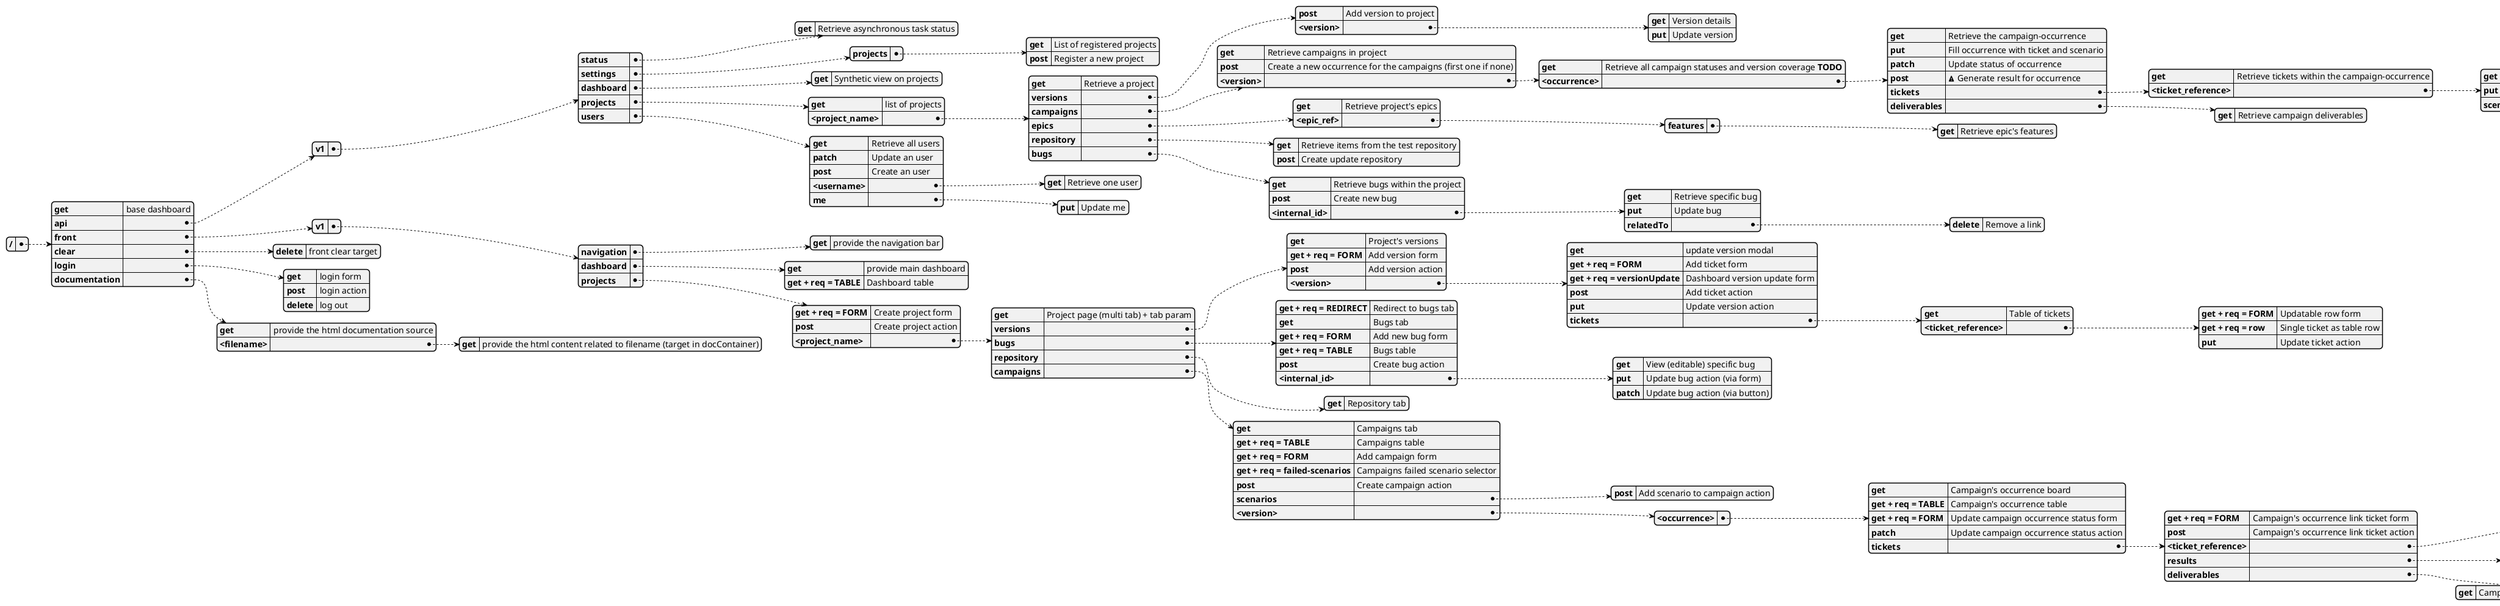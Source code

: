 @startjson
{
"/": {"get": "base dashboard",
      "api": {
        "v1": {
            "status": {
                "get": "Retrieve asynchronous task status"
            },
            "settings" : {
                "projects": {
                    "get": "List of registered projects",
                    "post": "Register a new project"
                    }
                },
            "dashboard": {
                "get": "Synthetic view on projects"
            },
            "projects": {
                "get": "list of projects",
                "<project_name>": {
                    "get": "Retrieve a project",
                    "versions": {
                        "post": "Add version to project",
                        "<version>": {
                            "get": "Version details",
                            "put": "Update version"
                        }
                    },
                    "campaigns": {
                        "get": "Retrieve campaigns in project",
                        "post": "Create a new occurrence for the campaigns (first one if none)",
                        "<version>": {
                            "get": "Retrieve all campaign statuses and version coverage **TODO**",
                            "<occurrence>": {
                                "get": "Retrieve the campaign-occurrence",
                                "put": "Fill occurrence with ticket and scenario",
                                "patch": "Update status of occurrence",
                                "post": "<&warning> Generate result for occurrence",
                                "tickets": {
                                    "get": "Retrieve tickets within the campaign-occurrence",
                                    "<ticket_reference>": {
                                        "get": "Retrieve ticket in the campaign-occurrence",
                                        "put": "Add scenario linked to ticket",
                                        "scenarios": {
                                            "<scenario_id>": {
                                                "get": "Retrieve current scenario update form",
                                                "status": {
                                                    "put": "Update scenario status"
                                                }
                                            }
                                        }
                                    }
                                },
                                "deliverables": {
                                    "get": "Retrieve campaign deliverables"
                                }
                            }
                        }
                    },
                    "epics": {
                        "get": "Retrieve project's epics",
                        "<epic_ref>": {
                            "features": {
                                "get": "Retrieve epic's features"
                            }
                        }
                    },
                    "repository":{
                        "get": "Retrieve items from the test repository",
                        "post": "Create update repository"
                    },
                    "bugs": {
                        "get": "Retrieve bugs within the project",
                        "post": "Create new bug",
                        "<internal_id>": {
                            "get":"Retrieve specific bug",
                            "put": "Update bug",
                            "relatedTo": {
                                "delete": "Remove a link"
                            }
                        }
                    }
                }
            },
            "users": {
                "get": "Retrieve all users",
                "patch": "Update an user",
                "post": "Create an user",
                "<username>": {
                    "get": "Retrieve one user"
                },
                "me": {
                    "put": "Update me"
                }
            }
        }
      },
      "front": {
        "v1": {
            "navigation": {
                "get": "provide the navigation bar"
            },
            "dashboard": {
                "get": "provide main dashboard",
                "get + req = TABLE": "Dashboard table"
            },
            "projects": {
                "get + req = FORM": "Create project form",
                "post": "Create project action",
                "<project_name>":{
                    "get": "Project page (multi tab) + tab param",
                    "versions": {
                        "get": "Project's versions",
                        "get + req = FORM": "Add version form",
                        "post": "Add version action",
                        "<version>":{
                            "get": "update version modal",
                            "get + req = FORM": "Add ticket form",
                            "get + req = versionUpdate": "Dashboard version update form",
                            "post": "Add ticket action",
                            "put": "Update version action",
                            "tickets": {
                                "get": "Table of tickets",
                                "<ticket_reference>": {
                                    "get + req = FORM": "Updatable row form",
                                    "get + req = row": "Single ticket as table row",
                                    "put": "Update ticket action"
                                }
                            }
                        }
                    },
                    "bugs": {
                        "get + req = REDIRECT": "Redirect to bugs tab",
                        "get": "Bugs tab",
                        "get + req = FORM": "Add new bug form",
                        "get + req = TABLE": "Bugs table",
                        "post": "Create bug action",
                        "<internal_id>": {
                            "get": "View (editable) specific bug",
                            "put": "Update bug action (via form)",
                            "patch": "Update bug action (via button)"
                        }
                    },
                    "repository": {
                        "get": "Repository tab"
                    },
                    "campaigns": {
                        "get": "Campaigns tab",
                        "get + req = TABLE": "Campaigns table",
                        "get + req = FORM": "Add campaign form",
                        "get + req = failed-scenarios": "Campaigns failed scenario selector",
                        "post": "Create campaign action",
                        "scenarios" : {
                            "post": "Add scenario to campaign action"
                        },
                        "<version>": {
                            "<occurrence>": {
                                "get": "Campaign's occurrence board",
                                "get + req = TABLE": "Campaign's occurrence table",
                                "get + req = FORM": "Update campaign occurrence status form",
                                "patch": "Update campaign occurrence status action",
                                "tickets": {
                                    "get + req = FORM": "Campaign's occurrence link ticket form",
                                    "post": "Campaign's occurrence link ticket action",
                                    "<ticket_reference>": {
                                        "get": "Add scenarios to ticket form",
                                        "put": "Add scenarios to ticket action",
                                        "scenarios": {
                                            "get + req = statistics": "Tickets scenarios status statistics",
                                            "get": "Table of ticket's scenarios",
                                            "<scenario_internal_id>": {
                                                "get": "Update scenario status form",
                                                "put": "Update scenario status action",
                                                "delete": "Remove scenario from ticket action"
                                            }
                                        }
                                    },
                                    "results": {
                                        "get": "Campaign's occurrence results graph",
                                        "post": "Campaign's occurrence current status"
                                    },
                                    "deliverables": {
                                        "get": "Campaign's occurrence documents Test Plan or Test evidence"
                                    }
                                }
                            }
                        }

                    }
                }
            }
        }
      },
      "clear": {
        "delete": "front clear target"},
      "login": {
        "get" : "login form",
        "post": "login action",
        "delete": "log out"
      },
      "documentation": {
        "get": "provide the html documentation source",
        "<filename>": {
            "get": "provide the html content related to filename (target in docContainer)"
        }
      }
    }
}
@endjson
